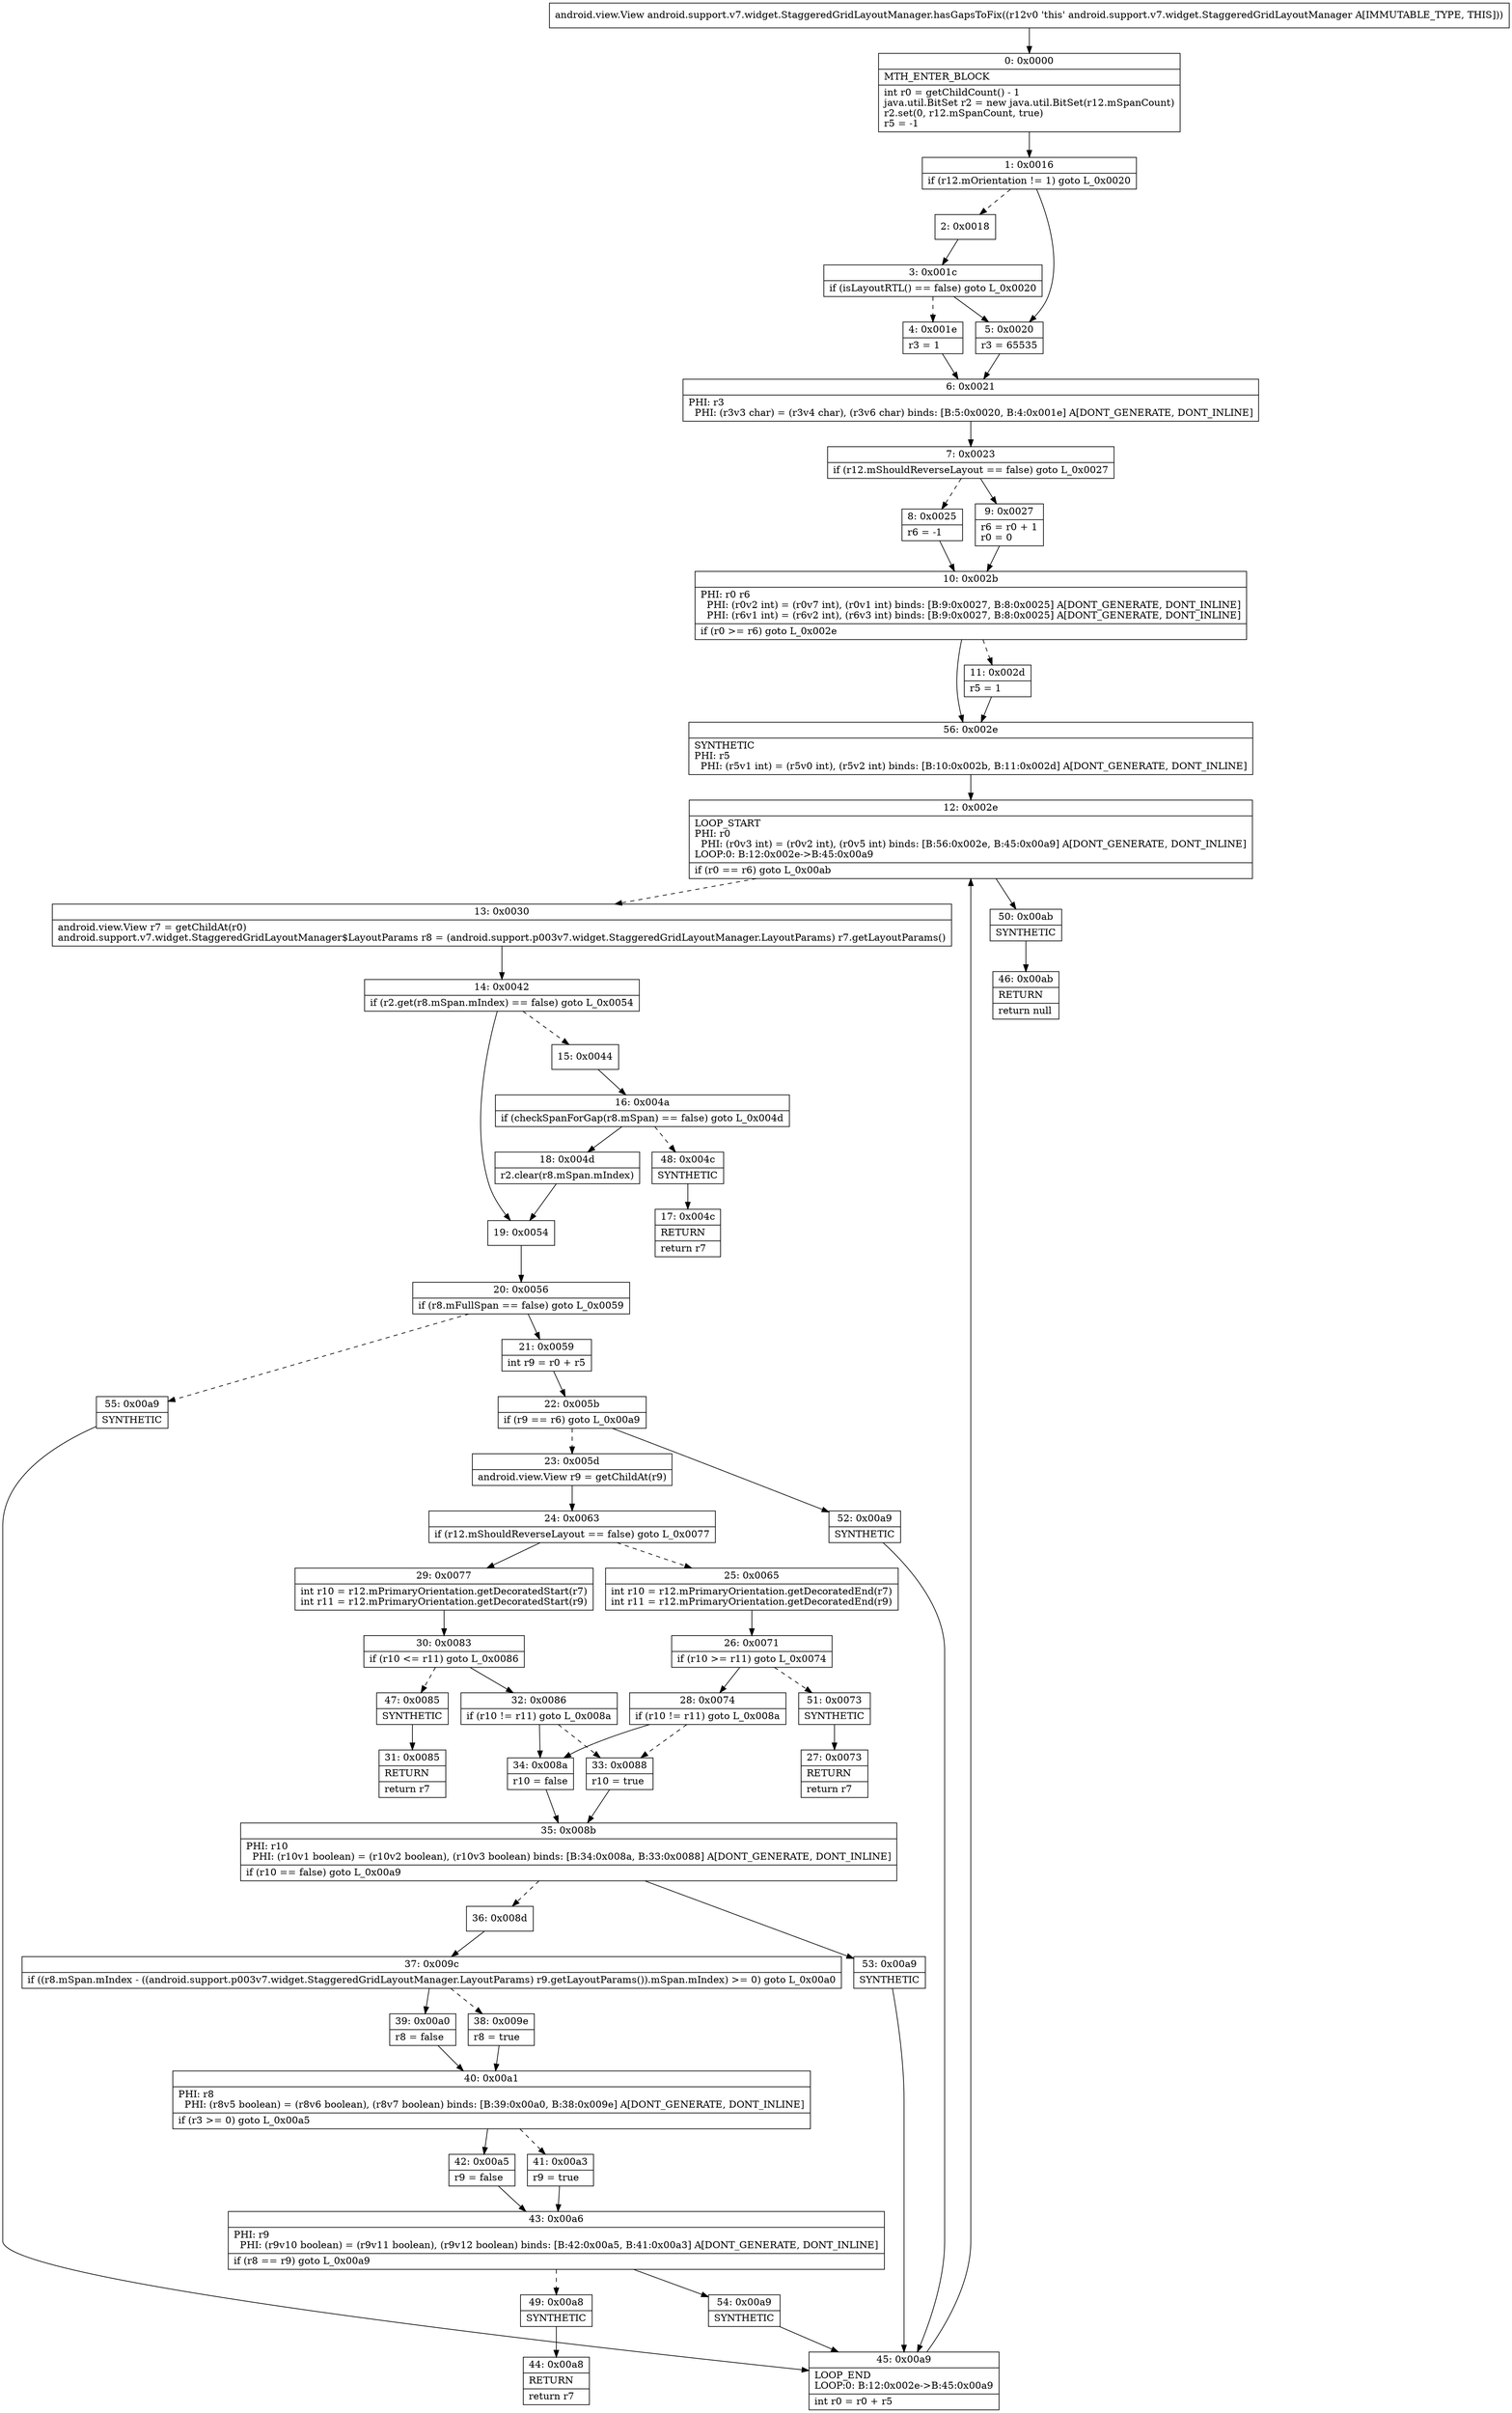 digraph "CFG forandroid.support.v7.widget.StaggeredGridLayoutManager.hasGapsToFix()Landroid\/view\/View;" {
Node_0 [shape=record,label="{0\:\ 0x0000|MTH_ENTER_BLOCK\l|int r0 = getChildCount() \- 1\ljava.util.BitSet r2 = new java.util.BitSet(r12.mSpanCount)\lr2.set(0, r12.mSpanCount, true)\lr5 = \-1\l}"];
Node_1 [shape=record,label="{1\:\ 0x0016|if (r12.mOrientation != 1) goto L_0x0020\l}"];
Node_2 [shape=record,label="{2\:\ 0x0018}"];
Node_3 [shape=record,label="{3\:\ 0x001c|if (isLayoutRTL() == false) goto L_0x0020\l}"];
Node_4 [shape=record,label="{4\:\ 0x001e|r3 = 1\l}"];
Node_5 [shape=record,label="{5\:\ 0x0020|r3 = 65535\l}"];
Node_6 [shape=record,label="{6\:\ 0x0021|PHI: r3 \l  PHI: (r3v3 char) = (r3v4 char), (r3v6 char) binds: [B:5:0x0020, B:4:0x001e] A[DONT_GENERATE, DONT_INLINE]\l}"];
Node_7 [shape=record,label="{7\:\ 0x0023|if (r12.mShouldReverseLayout == false) goto L_0x0027\l}"];
Node_8 [shape=record,label="{8\:\ 0x0025|r6 = \-1\l}"];
Node_9 [shape=record,label="{9\:\ 0x0027|r6 = r0 + 1\lr0 = 0\l}"];
Node_10 [shape=record,label="{10\:\ 0x002b|PHI: r0 r6 \l  PHI: (r0v2 int) = (r0v7 int), (r0v1 int) binds: [B:9:0x0027, B:8:0x0025] A[DONT_GENERATE, DONT_INLINE]\l  PHI: (r6v1 int) = (r6v2 int), (r6v3 int) binds: [B:9:0x0027, B:8:0x0025] A[DONT_GENERATE, DONT_INLINE]\l|if (r0 \>= r6) goto L_0x002e\l}"];
Node_11 [shape=record,label="{11\:\ 0x002d|r5 = 1\l}"];
Node_12 [shape=record,label="{12\:\ 0x002e|LOOP_START\lPHI: r0 \l  PHI: (r0v3 int) = (r0v2 int), (r0v5 int) binds: [B:56:0x002e, B:45:0x00a9] A[DONT_GENERATE, DONT_INLINE]\lLOOP:0: B:12:0x002e\-\>B:45:0x00a9\l|if (r0 == r6) goto L_0x00ab\l}"];
Node_13 [shape=record,label="{13\:\ 0x0030|android.view.View r7 = getChildAt(r0)\landroid.support.v7.widget.StaggeredGridLayoutManager$LayoutParams r8 = (android.support.p003v7.widget.StaggeredGridLayoutManager.LayoutParams) r7.getLayoutParams()\l}"];
Node_14 [shape=record,label="{14\:\ 0x0042|if (r2.get(r8.mSpan.mIndex) == false) goto L_0x0054\l}"];
Node_15 [shape=record,label="{15\:\ 0x0044}"];
Node_16 [shape=record,label="{16\:\ 0x004a|if (checkSpanForGap(r8.mSpan) == false) goto L_0x004d\l}"];
Node_17 [shape=record,label="{17\:\ 0x004c|RETURN\l|return r7\l}"];
Node_18 [shape=record,label="{18\:\ 0x004d|r2.clear(r8.mSpan.mIndex)\l}"];
Node_19 [shape=record,label="{19\:\ 0x0054}"];
Node_20 [shape=record,label="{20\:\ 0x0056|if (r8.mFullSpan == false) goto L_0x0059\l}"];
Node_21 [shape=record,label="{21\:\ 0x0059|int r9 = r0 + r5\l}"];
Node_22 [shape=record,label="{22\:\ 0x005b|if (r9 == r6) goto L_0x00a9\l}"];
Node_23 [shape=record,label="{23\:\ 0x005d|android.view.View r9 = getChildAt(r9)\l}"];
Node_24 [shape=record,label="{24\:\ 0x0063|if (r12.mShouldReverseLayout == false) goto L_0x0077\l}"];
Node_25 [shape=record,label="{25\:\ 0x0065|int r10 = r12.mPrimaryOrientation.getDecoratedEnd(r7)\lint r11 = r12.mPrimaryOrientation.getDecoratedEnd(r9)\l}"];
Node_26 [shape=record,label="{26\:\ 0x0071|if (r10 \>= r11) goto L_0x0074\l}"];
Node_27 [shape=record,label="{27\:\ 0x0073|RETURN\l|return r7\l}"];
Node_28 [shape=record,label="{28\:\ 0x0074|if (r10 != r11) goto L_0x008a\l}"];
Node_29 [shape=record,label="{29\:\ 0x0077|int r10 = r12.mPrimaryOrientation.getDecoratedStart(r7)\lint r11 = r12.mPrimaryOrientation.getDecoratedStart(r9)\l}"];
Node_30 [shape=record,label="{30\:\ 0x0083|if (r10 \<= r11) goto L_0x0086\l}"];
Node_31 [shape=record,label="{31\:\ 0x0085|RETURN\l|return r7\l}"];
Node_32 [shape=record,label="{32\:\ 0x0086|if (r10 != r11) goto L_0x008a\l}"];
Node_33 [shape=record,label="{33\:\ 0x0088|r10 = true\l}"];
Node_34 [shape=record,label="{34\:\ 0x008a|r10 = false\l}"];
Node_35 [shape=record,label="{35\:\ 0x008b|PHI: r10 \l  PHI: (r10v1 boolean) = (r10v2 boolean), (r10v3 boolean) binds: [B:34:0x008a, B:33:0x0088] A[DONT_GENERATE, DONT_INLINE]\l|if (r10 == false) goto L_0x00a9\l}"];
Node_36 [shape=record,label="{36\:\ 0x008d}"];
Node_37 [shape=record,label="{37\:\ 0x009c|if ((r8.mSpan.mIndex \- ((android.support.p003v7.widget.StaggeredGridLayoutManager.LayoutParams) r9.getLayoutParams()).mSpan.mIndex) \>= 0) goto L_0x00a0\l}"];
Node_38 [shape=record,label="{38\:\ 0x009e|r8 = true\l}"];
Node_39 [shape=record,label="{39\:\ 0x00a0|r8 = false\l}"];
Node_40 [shape=record,label="{40\:\ 0x00a1|PHI: r8 \l  PHI: (r8v5 boolean) = (r8v6 boolean), (r8v7 boolean) binds: [B:39:0x00a0, B:38:0x009e] A[DONT_GENERATE, DONT_INLINE]\l|if (r3 \>= 0) goto L_0x00a5\l}"];
Node_41 [shape=record,label="{41\:\ 0x00a3|r9 = true\l}"];
Node_42 [shape=record,label="{42\:\ 0x00a5|r9 = false\l}"];
Node_43 [shape=record,label="{43\:\ 0x00a6|PHI: r9 \l  PHI: (r9v10 boolean) = (r9v11 boolean), (r9v12 boolean) binds: [B:42:0x00a5, B:41:0x00a3] A[DONT_GENERATE, DONT_INLINE]\l|if (r8 == r9) goto L_0x00a9\l}"];
Node_44 [shape=record,label="{44\:\ 0x00a8|RETURN\l|return r7\l}"];
Node_45 [shape=record,label="{45\:\ 0x00a9|LOOP_END\lLOOP:0: B:12:0x002e\-\>B:45:0x00a9\l|int r0 = r0 + r5\l}"];
Node_46 [shape=record,label="{46\:\ 0x00ab|RETURN\l|return null\l}"];
Node_47 [shape=record,label="{47\:\ 0x0085|SYNTHETIC\l}"];
Node_48 [shape=record,label="{48\:\ 0x004c|SYNTHETIC\l}"];
Node_49 [shape=record,label="{49\:\ 0x00a8|SYNTHETIC\l}"];
Node_50 [shape=record,label="{50\:\ 0x00ab|SYNTHETIC\l}"];
Node_51 [shape=record,label="{51\:\ 0x0073|SYNTHETIC\l}"];
Node_52 [shape=record,label="{52\:\ 0x00a9|SYNTHETIC\l}"];
Node_53 [shape=record,label="{53\:\ 0x00a9|SYNTHETIC\l}"];
Node_54 [shape=record,label="{54\:\ 0x00a9|SYNTHETIC\l}"];
Node_55 [shape=record,label="{55\:\ 0x00a9|SYNTHETIC\l}"];
Node_56 [shape=record,label="{56\:\ 0x002e|SYNTHETIC\lPHI: r5 \l  PHI: (r5v1 int) = (r5v0 int), (r5v2 int) binds: [B:10:0x002b, B:11:0x002d] A[DONT_GENERATE, DONT_INLINE]\l}"];
MethodNode[shape=record,label="{android.view.View android.support.v7.widget.StaggeredGridLayoutManager.hasGapsToFix((r12v0 'this' android.support.v7.widget.StaggeredGridLayoutManager A[IMMUTABLE_TYPE, THIS])) }"];
MethodNode -> Node_0;
Node_0 -> Node_1;
Node_1 -> Node_2[style=dashed];
Node_1 -> Node_5;
Node_2 -> Node_3;
Node_3 -> Node_4[style=dashed];
Node_3 -> Node_5;
Node_4 -> Node_6;
Node_5 -> Node_6;
Node_6 -> Node_7;
Node_7 -> Node_8[style=dashed];
Node_7 -> Node_9;
Node_8 -> Node_10;
Node_9 -> Node_10;
Node_10 -> Node_11[style=dashed];
Node_10 -> Node_56;
Node_11 -> Node_56;
Node_12 -> Node_13[style=dashed];
Node_12 -> Node_50;
Node_13 -> Node_14;
Node_14 -> Node_15[style=dashed];
Node_14 -> Node_19;
Node_15 -> Node_16;
Node_16 -> Node_18;
Node_16 -> Node_48[style=dashed];
Node_18 -> Node_19;
Node_19 -> Node_20;
Node_20 -> Node_21;
Node_20 -> Node_55[style=dashed];
Node_21 -> Node_22;
Node_22 -> Node_23[style=dashed];
Node_22 -> Node_52;
Node_23 -> Node_24;
Node_24 -> Node_25[style=dashed];
Node_24 -> Node_29;
Node_25 -> Node_26;
Node_26 -> Node_28;
Node_26 -> Node_51[style=dashed];
Node_28 -> Node_34;
Node_28 -> Node_33[style=dashed];
Node_29 -> Node_30;
Node_30 -> Node_32;
Node_30 -> Node_47[style=dashed];
Node_32 -> Node_33[style=dashed];
Node_32 -> Node_34;
Node_33 -> Node_35;
Node_34 -> Node_35;
Node_35 -> Node_36[style=dashed];
Node_35 -> Node_53;
Node_36 -> Node_37;
Node_37 -> Node_38[style=dashed];
Node_37 -> Node_39;
Node_38 -> Node_40;
Node_39 -> Node_40;
Node_40 -> Node_41[style=dashed];
Node_40 -> Node_42;
Node_41 -> Node_43;
Node_42 -> Node_43;
Node_43 -> Node_49[style=dashed];
Node_43 -> Node_54;
Node_45 -> Node_12;
Node_47 -> Node_31;
Node_48 -> Node_17;
Node_49 -> Node_44;
Node_50 -> Node_46;
Node_51 -> Node_27;
Node_52 -> Node_45;
Node_53 -> Node_45;
Node_54 -> Node_45;
Node_55 -> Node_45;
Node_56 -> Node_12;
}

